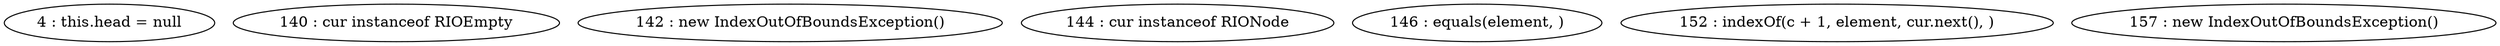 digraph G {
"4 : this.head = null"
"140 : cur instanceof RIOEmpty"
"142 : new IndexOutOfBoundsException()"
"144 : cur instanceof RIONode"
"146 : equals(element, )"
"152 : indexOf(c + 1, element, cur.next(), )"
"157 : new IndexOutOfBoundsException()"
}